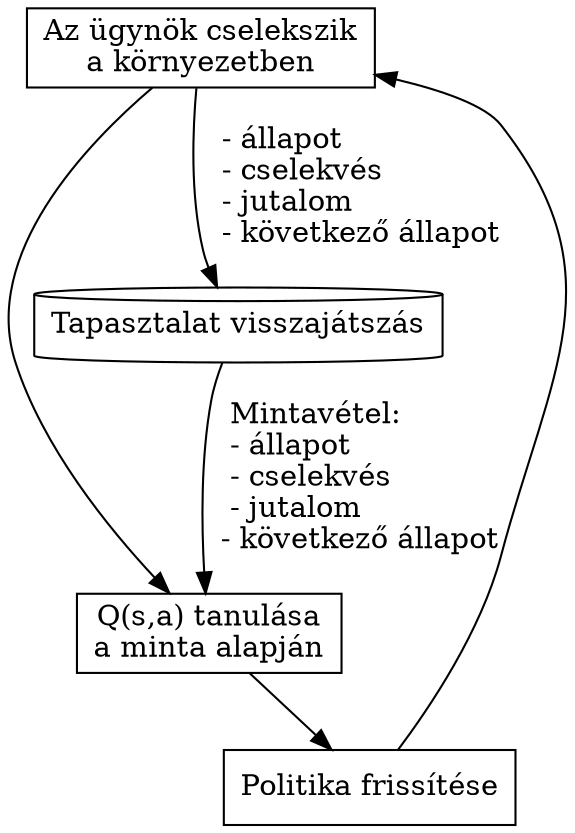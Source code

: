 digraph qlearning {
    graph[dpi=300]

    interact [label="Az ügynök cselekszik\na környezetben", shape="rectangle"]
    learn [label="Q(s,a) tanulása\na minta alapján", shape="rectangle"]
    update [label="Politika frissítése", shape="rectangle"]
    replay [label="Tapasztalat visszajátszás", shape="cylinder"]

    interact -> learn
    learn -> update
    update -> interact
    interact -> replay [label="  - állapot\l  - cselekvés\l  - jutalom\l  - következő állapot"]
    replay -> learn [label="  Mintavétel:\l  - állapot\l  - cselekvés\l  - jutalom\l - következő állapot"]

}